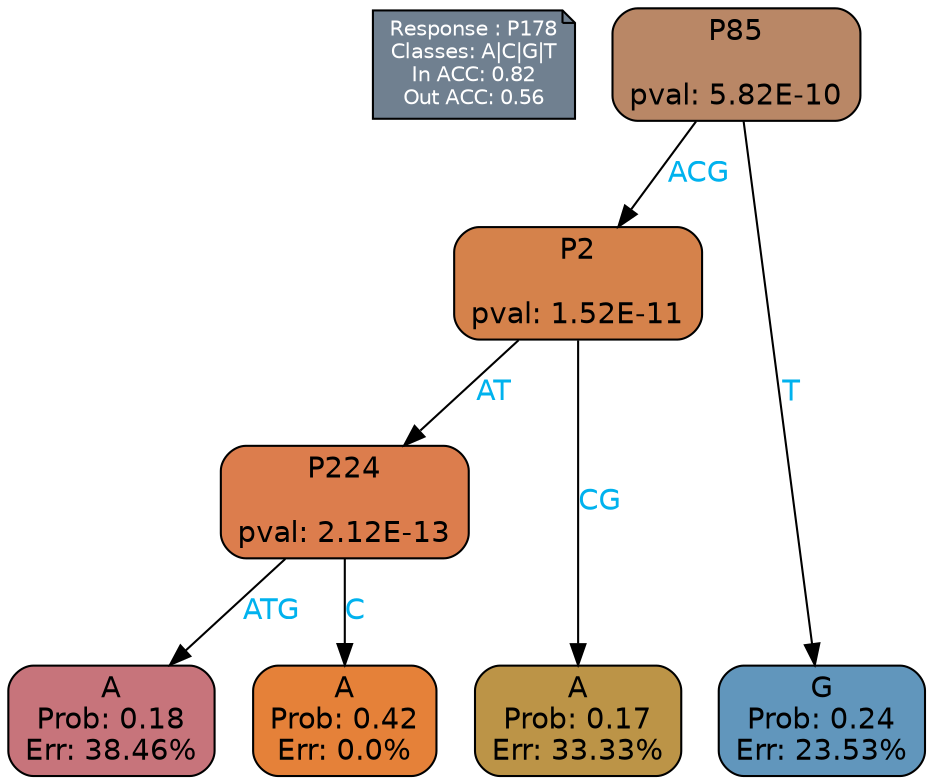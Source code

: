 digraph Tree {
node [shape=box, style="filled, rounded", color="black", fontname=helvetica] ;
graph [ranksep=equally, splines=polylines, bgcolor=transparent, dpi=600] ;
edge [fontname=helvetica] ;
LEGEND [label="Response : P178
Classes: A|C|G|T
In ACC: 0.82
Out ACC: 0.56
",shape=note,align=left,style=filled,fillcolor="slategray",fontcolor="white",fontsize=10];1 [label="P85

pval: 5.82E-10", fillcolor="#b98766"] ;
2 [label="P2

pval: 1.52E-11", fillcolor="#d5824b"] ;
3 [label="P224

pval: 2.12E-13", fillcolor="#dc7d4d"] ;
4 [label="A
Prob: 0.18
Err: 38.46%", fillcolor="#c7747b"] ;
5 [label="A
Prob: 0.42
Err: 0.0%", fillcolor="#e58139"] ;
6 [label="A
Prob: 0.17
Err: 33.33%", fillcolor="#bc9447"] ;
7 [label="G
Prob: 0.24
Err: 23.53%", fillcolor="#6196bc"] ;
1 -> 2 [label="ACG",fontcolor=deepskyblue2] ;
1 -> 7 [label="T",fontcolor=deepskyblue2] ;
2 -> 3 [label="AT",fontcolor=deepskyblue2] ;
2 -> 6 [label="CG",fontcolor=deepskyblue2] ;
3 -> 4 [label="ATG",fontcolor=deepskyblue2] ;
3 -> 5 [label="C",fontcolor=deepskyblue2] ;
{rank = same; 4;5;6;7;}{rank = same; LEGEND;1;}}